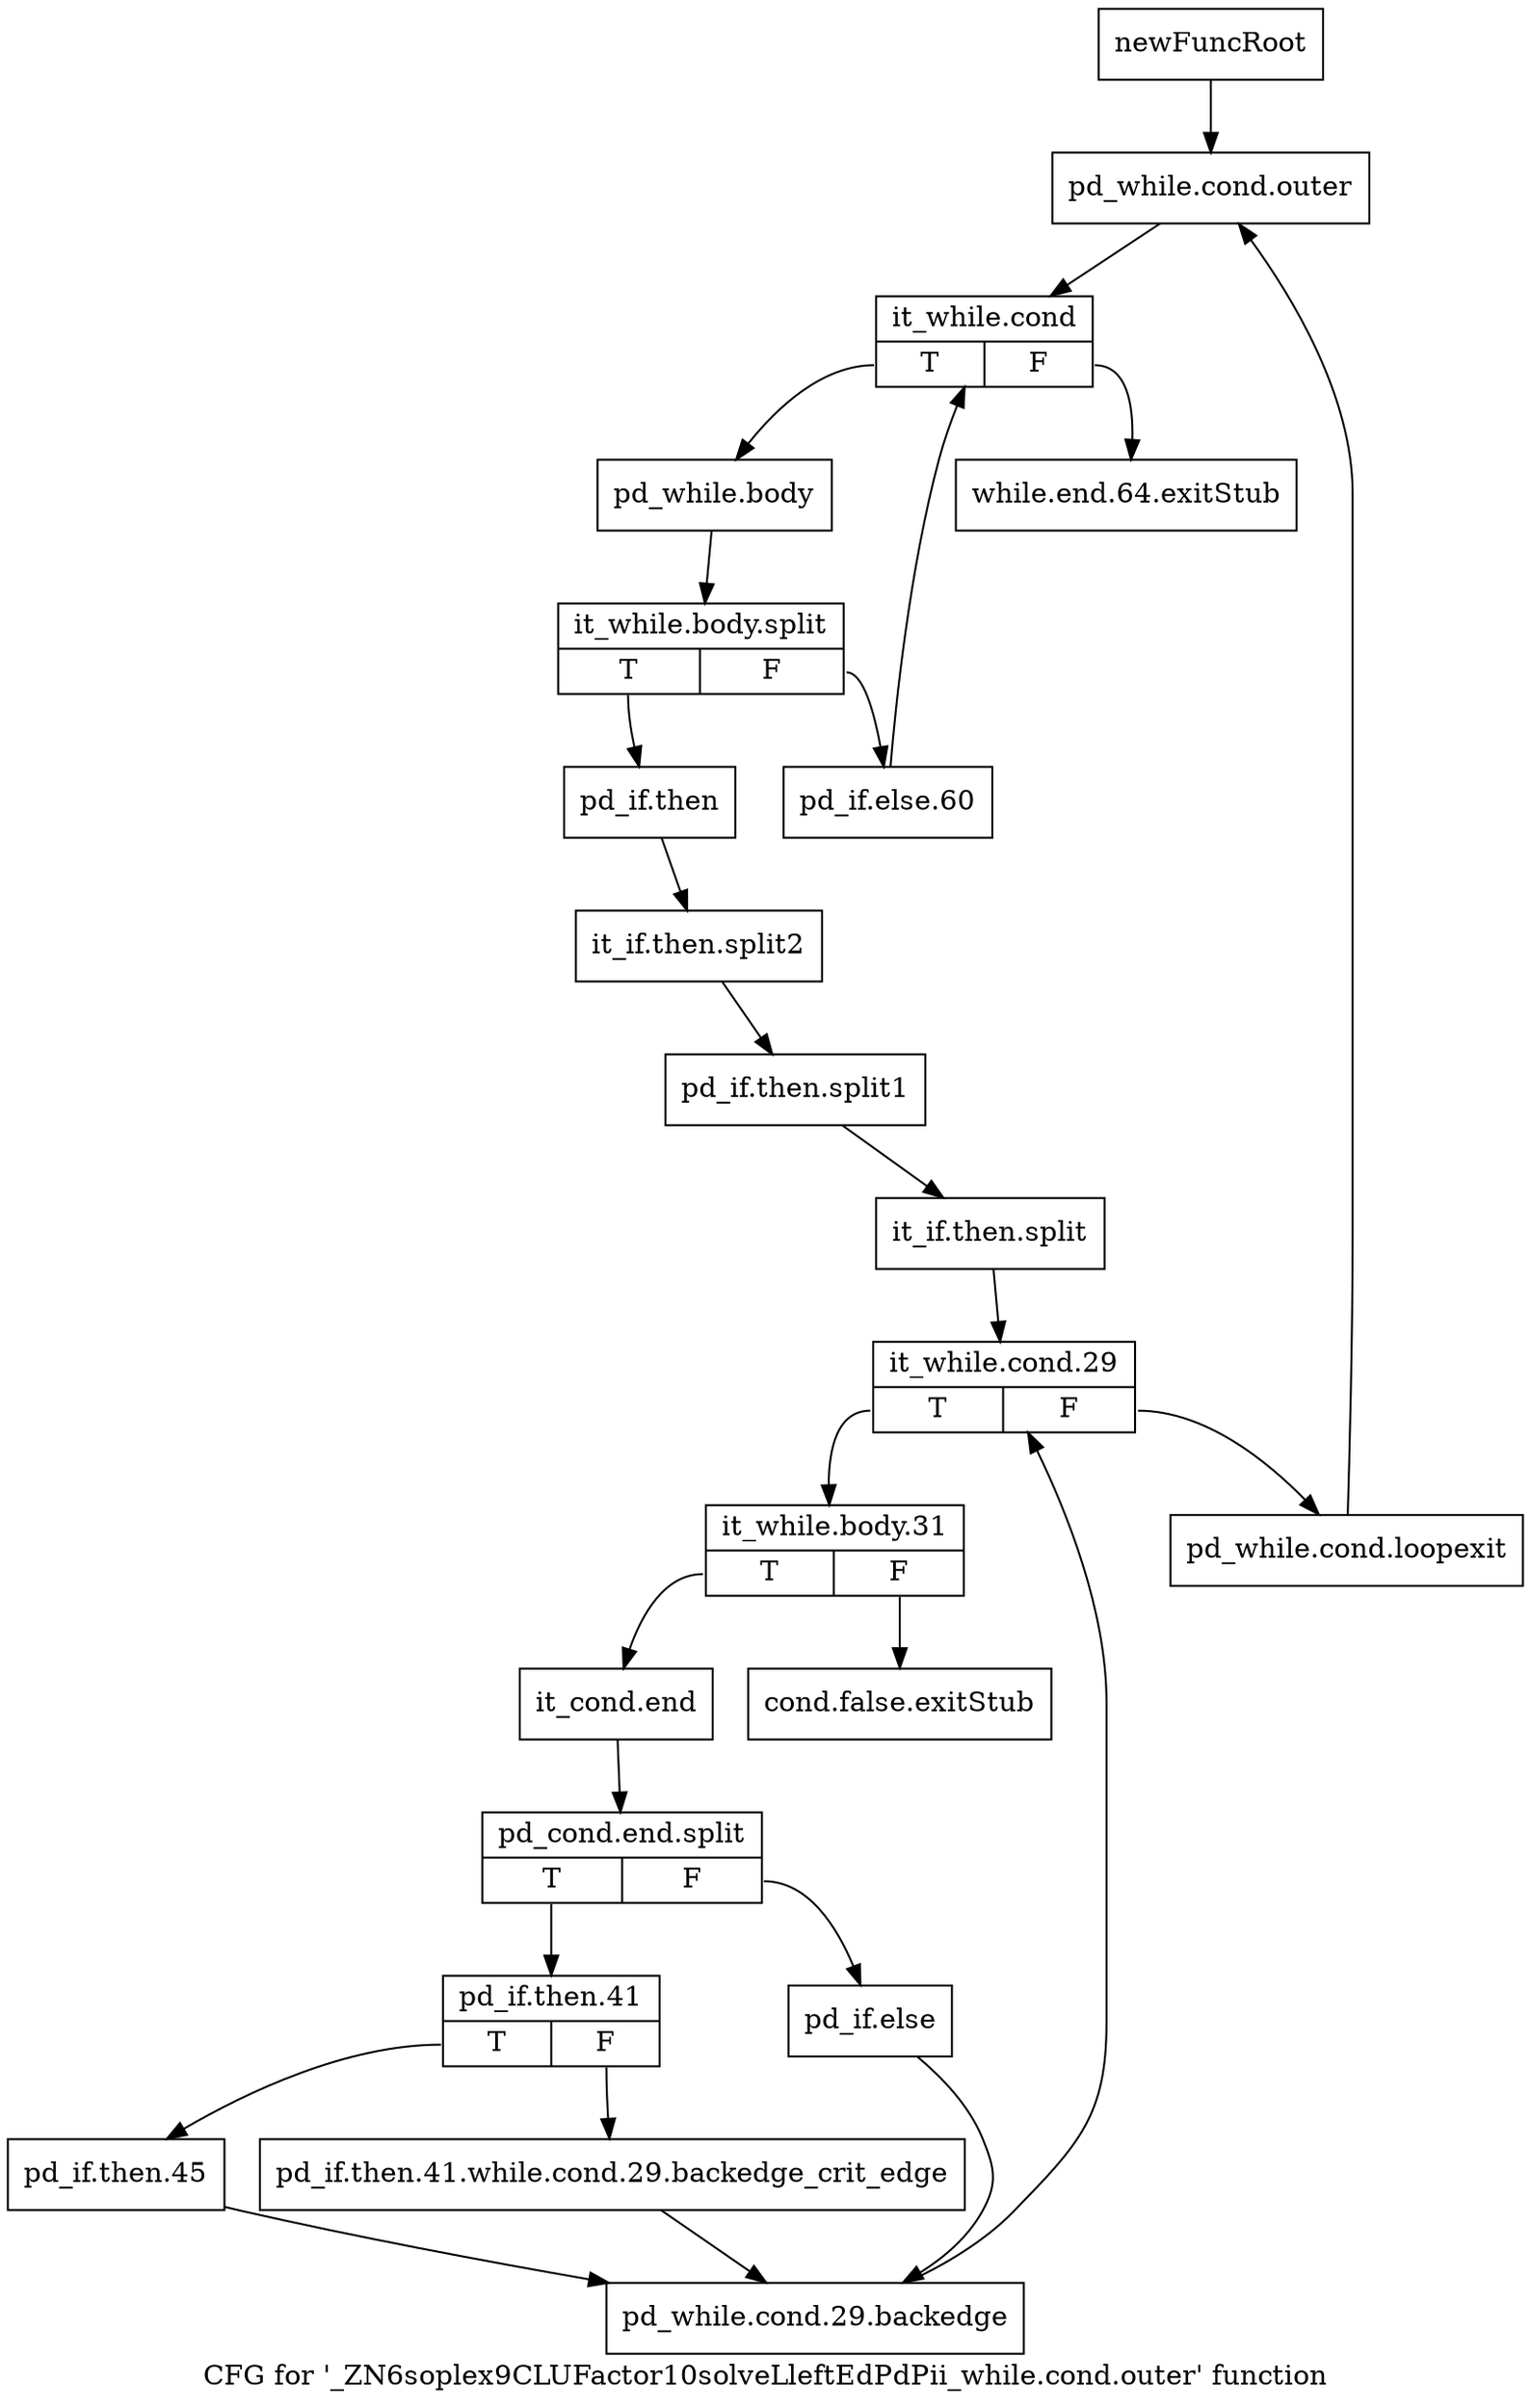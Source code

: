 digraph "CFG for '_ZN6soplex9CLUFactor10solveLleftEdPdPii_while.cond.outer' function" {
	label="CFG for '_ZN6soplex9CLUFactor10solveLleftEdPdPii_while.cond.outer' function";

	Node0x30190d0 [shape=record,label="{newFuncRoot}"];
	Node0x30190d0 -> Node0x30191c0;
	Node0x3019120 [shape=record,label="{while.end.64.exitStub}"];
	Node0x3019170 [shape=record,label="{cond.false.exitStub}"];
	Node0x30191c0 [shape=record,label="{pd_while.cond.outer}"];
	Node0x30191c0 -> Node0x3019210;
	Node0x3019210 [shape=record,label="{it_while.cond|{<s0>T|<s1>F}}"];
	Node0x3019210:s0 -> Node0x3019260;
	Node0x3019210:s1 -> Node0x3019120;
	Node0x3019260 [shape=record,label="{pd_while.body}"];
	Node0x3019260 -> Node0x3566ae0;
	Node0x3566ae0 [shape=record,label="{it_while.body.split|{<s0>T|<s1>F}}"];
	Node0x3566ae0:s0 -> Node0x3019300;
	Node0x3566ae0:s1 -> Node0x30192b0;
	Node0x30192b0 [shape=record,label="{pd_if.else.60}"];
	Node0x30192b0 -> Node0x3019210;
	Node0x3019300 [shape=record,label="{pd_if.then}"];
	Node0x3019300 -> Node0x3594220;
	Node0x3594220 [shape=record,label="{it_if.then.split2}"];
	Node0x3594220 -> Node0x3594120;
	Node0x3594120 [shape=record,label="{pd_if.then.split1}"];
	Node0x3594120 -> Node0x3594490;
	Node0x3594490 [shape=record,label="{it_if.then.split}"];
	Node0x3594490 -> Node0x3019350;
	Node0x3019350 [shape=record,label="{it_while.cond.29|{<s0>T|<s1>F}}"];
	Node0x3019350:s0 -> Node0x30193f0;
	Node0x3019350:s1 -> Node0x30193a0;
	Node0x30193a0 [shape=record,label="{pd_while.cond.loopexit}"];
	Node0x30193a0 -> Node0x30191c0;
	Node0x30193f0 [shape=record,label="{it_while.body.31|{<s0>T|<s1>F}}"];
	Node0x30193f0:s0 -> Node0x3019440;
	Node0x30193f0:s1 -> Node0x3019170;
	Node0x3019440 [shape=record,label="{it_cond.end}"];
	Node0x3019440 -> Node0x3594330;
	Node0x3594330 [shape=record,label="{pd_cond.end.split|{<s0>T|<s1>F}}"];
	Node0x3594330:s0 -> Node0x30194e0;
	Node0x3594330:s1 -> Node0x3019490;
	Node0x3019490 [shape=record,label="{pd_if.else}"];
	Node0x3019490 -> Node0x30195d0;
	Node0x30194e0 [shape=record,label="{pd_if.then.41|{<s0>T|<s1>F}}"];
	Node0x30194e0:s0 -> Node0x3019580;
	Node0x30194e0:s1 -> Node0x3019530;
	Node0x3019530 [shape=record,label="{pd_if.then.41.while.cond.29.backedge_crit_edge}"];
	Node0x3019530 -> Node0x30195d0;
	Node0x3019580 [shape=record,label="{pd_if.then.45}"];
	Node0x3019580 -> Node0x30195d0;
	Node0x30195d0 [shape=record,label="{pd_while.cond.29.backedge}"];
	Node0x30195d0 -> Node0x3019350;
}
